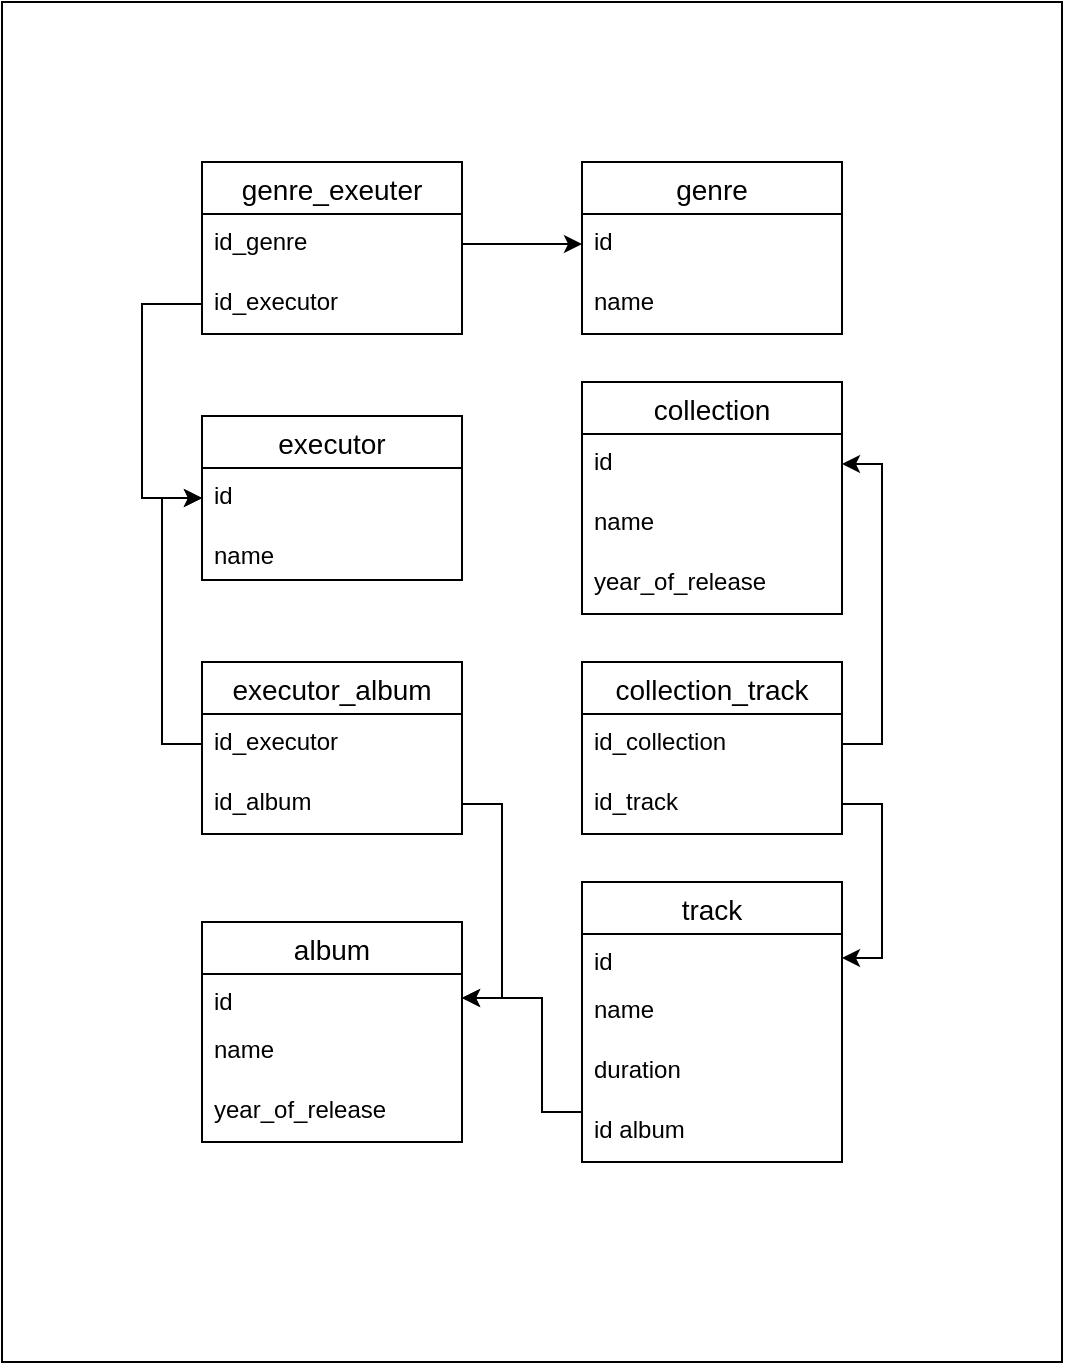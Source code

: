 <mxfile version="15.2.5"><diagram id="CqCyA6SfBOGIFowuu0OI" name="Page-1"><mxGraphModel dx="751" dy="1069" grid="1" gridSize="10" guides="1" tooltips="1" connect="1" arrows="1" fold="1" page="0" pageScale="1" pageWidth="1169" pageHeight="827" math="0" shadow="0"><root><mxCell id="0"/><mxCell id="1" parent="0"/><mxCell id="yRqKUt_to1rLMn57-Dyf-1" value="genre" style="swimlane;fontStyle=0;childLayout=stackLayout;horizontal=1;startSize=26;horizontalStack=0;resizeParent=1;resizeParentMax=0;resizeLast=0;collapsible=1;marginBottom=0;align=center;fontSize=14;" parent="1" vertex="1"><mxGeometry x="650" y="-110" width="130" height="86" as="geometry"/></mxCell><mxCell id="yRqKUt_to1rLMn57-Dyf-2" value="id" style="text;strokeColor=none;fillColor=none;spacingLeft=4;spacingRight=4;overflow=hidden;rotatable=0;points=[[0,0.5],[1,0.5]];portConstraint=eastwest;fontSize=12;" parent="yRqKUt_to1rLMn57-Dyf-1" vertex="1"><mxGeometry y="26" width="130" height="30" as="geometry"/></mxCell><mxCell id="yRqKUt_to1rLMn57-Dyf-3" value="name" style="text;strokeColor=none;fillColor=none;spacingLeft=4;spacingRight=4;overflow=hidden;rotatable=0;points=[[0,0.5],[1,0.5]];portConstraint=eastwest;fontSize=12;" parent="yRqKUt_to1rLMn57-Dyf-1" vertex="1"><mxGeometry y="56" width="130" height="30" as="geometry"/></mxCell><mxCell id="yRqKUt_to1rLMn57-Dyf-5" value="executor" style="swimlane;fontStyle=0;childLayout=stackLayout;horizontal=1;startSize=26;horizontalStack=0;resizeParent=1;resizeParentMax=0;resizeLast=0;collapsible=1;marginBottom=0;align=center;fontSize=14;" parent="1" vertex="1"><mxGeometry x="460" y="17" width="130" height="82" as="geometry"/></mxCell><mxCell id="yRqKUt_to1rLMn57-Dyf-6" value="id" style="text;strokeColor=none;fillColor=none;spacingLeft=4;spacingRight=4;overflow=hidden;rotatable=0;points=[[0,0.5],[1,0.5]];portConstraint=eastwest;fontSize=12;" parent="yRqKUt_to1rLMn57-Dyf-5" vertex="1"><mxGeometry y="26" width="130" height="30" as="geometry"/></mxCell><mxCell id="yRqKUt_to1rLMn57-Dyf-7" value="name" style="text;strokeColor=none;fillColor=none;spacingLeft=4;spacingRight=4;overflow=hidden;rotatable=0;points=[[0,0.5],[1,0.5]];portConstraint=eastwest;fontSize=12;" parent="yRqKUt_to1rLMn57-Dyf-5" vertex="1"><mxGeometry y="56" width="130" height="26" as="geometry"/></mxCell><mxCell id="yRqKUt_to1rLMn57-Dyf-9" value="album" style="swimlane;fontStyle=0;childLayout=stackLayout;horizontal=1;startSize=26;horizontalStack=0;resizeParent=1;resizeParentMax=0;resizeLast=0;collapsible=1;marginBottom=0;align=center;fontSize=14;" parent="1" vertex="1"><mxGeometry x="460" y="270" width="130" height="110" as="geometry"/></mxCell><mxCell id="yRqKUt_to1rLMn57-Dyf-10" value="id" style="text;strokeColor=none;fillColor=none;spacingLeft=4;spacingRight=4;overflow=hidden;rotatable=0;points=[[0,0.5],[1,0.5]];portConstraint=eastwest;fontSize=12;" parent="yRqKUt_to1rLMn57-Dyf-9" vertex="1"><mxGeometry y="26" width="130" height="24" as="geometry"/></mxCell><mxCell id="yRqKUt_to1rLMn57-Dyf-11" value="name" style="text;strokeColor=none;fillColor=none;spacingLeft=4;spacingRight=4;overflow=hidden;rotatable=0;points=[[0,0.5],[1,0.5]];portConstraint=eastwest;fontSize=12;" parent="yRqKUt_to1rLMn57-Dyf-9" vertex="1"><mxGeometry y="50" width="130" height="30" as="geometry"/></mxCell><mxCell id="yRqKUt_to1rLMn57-Dyf-12" value="year_of_release" style="text;strokeColor=none;fillColor=none;spacingLeft=4;spacingRight=4;overflow=hidden;rotatable=0;points=[[0,0.5],[1,0.5]];portConstraint=eastwest;fontSize=12;" parent="yRqKUt_to1rLMn57-Dyf-9" vertex="1"><mxGeometry y="80" width="130" height="30" as="geometry"/></mxCell><mxCell id="yRqKUt_to1rLMn57-Dyf-13" value="track" style="swimlane;fontStyle=0;childLayout=stackLayout;horizontal=1;startSize=26;horizontalStack=0;resizeParent=1;resizeParentMax=0;resizeLast=0;collapsible=1;marginBottom=0;align=center;fontSize=14;" parent="1" vertex="1"><mxGeometry x="650" y="250" width="130" height="140" as="geometry"/></mxCell><mxCell id="yRqKUt_to1rLMn57-Dyf-14" value="id" style="text;strokeColor=none;fillColor=none;spacingLeft=4;spacingRight=4;overflow=hidden;rotatable=0;points=[[0,0.5],[1,0.5]];portConstraint=eastwest;fontSize=12;" parent="yRqKUt_to1rLMn57-Dyf-13" vertex="1"><mxGeometry y="26" width="130" height="24" as="geometry"/></mxCell><mxCell id="yRqKUt_to1rLMn57-Dyf-15" value="name" style="text;strokeColor=none;fillColor=none;spacingLeft=4;spacingRight=4;overflow=hidden;rotatable=0;points=[[0,0.5],[1,0.5]];portConstraint=eastwest;fontSize=12;" parent="yRqKUt_to1rLMn57-Dyf-13" vertex="1"><mxGeometry y="50" width="130" height="30" as="geometry"/></mxCell><mxCell id="yRqKUt_to1rLMn57-Dyf-16" value="duration" style="text;strokeColor=none;fillColor=none;spacingLeft=4;spacingRight=4;overflow=hidden;rotatable=0;points=[[0,0.5],[1,0.5]];portConstraint=eastwest;fontSize=12;" parent="yRqKUt_to1rLMn57-Dyf-13" vertex="1"><mxGeometry y="80" width="130" height="30" as="geometry"/></mxCell><mxCell id="yRqKUt_to1rLMn57-Dyf-18" value="id album" style="text;strokeColor=none;fillColor=none;spacingLeft=4;spacingRight=4;overflow=hidden;rotatable=0;points=[[0,0.5],[1,0.5]];portConstraint=eastwest;fontSize=12;" parent="yRqKUt_to1rLMn57-Dyf-13" vertex="1"><mxGeometry y="110" width="130" height="30" as="geometry"/></mxCell><mxCell id="yRqKUt_to1rLMn57-Dyf-23" value="" style="edgeStyle=orthogonalEdgeStyle;rounded=0;orthogonalLoop=1;jettySize=auto;html=1;" parent="1" source="yRqKUt_to1rLMn57-Dyf-18" target="yRqKUt_to1rLMn57-Dyf-10" edge="1"><mxGeometry relative="1" as="geometry"><Array as="points"><mxPoint x="630" y="365"/><mxPoint x="630" y="308"/></Array></mxGeometry></mxCell><mxCell id="NdMy5WmVDdPLmHNtWfyS-1" value="genre_exeuter" style="swimlane;fontStyle=0;childLayout=stackLayout;horizontal=1;startSize=26;horizontalStack=0;resizeParent=1;resizeParentMax=0;resizeLast=0;collapsible=1;marginBottom=0;align=center;fontSize=14;" vertex="1" parent="1"><mxGeometry x="460" y="-110" width="130" height="86" as="geometry"><mxRectangle x="-30" y="51" width="70" height="26" as="alternateBounds"/></mxGeometry></mxCell><mxCell id="NdMy5WmVDdPLmHNtWfyS-6" value="id_genre" style="text;strokeColor=none;fillColor=none;spacingLeft=4;spacingRight=4;overflow=hidden;rotatable=0;points=[[0,0.5],[1,0.5]];portConstraint=eastwest;fontSize=12;" vertex="1" parent="NdMy5WmVDdPLmHNtWfyS-1"><mxGeometry y="26" width="130" height="30" as="geometry"/></mxCell><mxCell id="NdMy5WmVDdPLmHNtWfyS-3" value="id_executor" style="text;strokeColor=none;fillColor=none;spacingLeft=4;spacingRight=4;overflow=hidden;rotatable=0;points=[[0,0.5],[1,0.5]];portConstraint=eastwest;fontSize=12;" vertex="1" parent="NdMy5WmVDdPLmHNtWfyS-1"><mxGeometry y="56" width="130" height="30" as="geometry"/></mxCell><mxCell id="NdMy5WmVDdPLmHNtWfyS-9" style="edgeStyle=orthogonalEdgeStyle;rounded=0;orthogonalLoop=1;jettySize=auto;html=1;entryX=0;entryY=0.5;entryDx=0;entryDy=0;exitX=0;exitY=0.5;exitDx=0;exitDy=0;" edge="1" parent="1" source="NdMy5WmVDdPLmHNtWfyS-3" target="yRqKUt_to1rLMn57-Dyf-6"><mxGeometry relative="1" as="geometry"><Array as="points"><mxPoint x="430" y="-39"/><mxPoint x="430" y="58"/></Array></mxGeometry></mxCell><mxCell id="NdMy5WmVDdPLmHNtWfyS-10" style="edgeStyle=orthogonalEdgeStyle;rounded=0;orthogonalLoop=1;jettySize=auto;html=1;exitX=1;exitY=0.5;exitDx=0;exitDy=0;entryX=0;entryY=0.5;entryDx=0;entryDy=0;" edge="1" parent="1" source="NdMy5WmVDdPLmHNtWfyS-6" target="yRqKUt_to1rLMn57-Dyf-2"><mxGeometry relative="1" as="geometry"/></mxCell><mxCell id="NdMy5WmVDdPLmHNtWfyS-11" value="collection" style="swimlane;fontStyle=0;childLayout=stackLayout;horizontal=1;startSize=26;horizontalStack=0;resizeParent=1;resizeParentMax=0;resizeLast=0;collapsible=1;marginBottom=0;align=center;fontSize=14;" vertex="1" parent="1"><mxGeometry x="650" width="130" height="116" as="geometry"/></mxCell><mxCell id="NdMy5WmVDdPLmHNtWfyS-13" value="id" style="text;strokeColor=none;fillColor=none;spacingLeft=4;spacingRight=4;overflow=hidden;rotatable=0;points=[[0,0.5],[1,0.5]];portConstraint=eastwest;fontSize=12;" vertex="1" parent="NdMy5WmVDdPLmHNtWfyS-11"><mxGeometry y="26" width="130" height="30" as="geometry"/></mxCell><mxCell id="NdMy5WmVDdPLmHNtWfyS-14" value="name" style="text;strokeColor=none;fillColor=none;spacingLeft=4;spacingRight=4;overflow=hidden;rotatable=0;points=[[0,0.5],[1,0.5]];portConstraint=eastwest;fontSize=12;" vertex="1" parent="NdMy5WmVDdPLmHNtWfyS-11"><mxGeometry y="56" width="130" height="30" as="geometry"/></mxCell><mxCell id="NdMy5WmVDdPLmHNtWfyS-15" value="year_of_release" style="text;strokeColor=none;fillColor=none;spacingLeft=4;spacingRight=4;overflow=hidden;rotatable=0;points=[[0,0.5],[1,0.5]];portConstraint=eastwest;fontSize=12;" vertex="1" parent="NdMy5WmVDdPLmHNtWfyS-11"><mxGeometry y="86" width="130" height="30" as="geometry"/></mxCell><mxCell id="NdMy5WmVDdPLmHNtWfyS-16" value="collection_track" style="swimlane;fontStyle=0;childLayout=stackLayout;horizontal=1;startSize=26;horizontalStack=0;resizeParent=1;resizeParentMax=0;resizeLast=0;collapsible=1;marginBottom=0;align=center;fontSize=14;fillColor=none;gradientColor=none;" vertex="1" parent="1"><mxGeometry x="650" y="140" width="130" height="86" as="geometry"/></mxCell><mxCell id="NdMy5WmVDdPLmHNtWfyS-18" value="id_collection" style="text;strokeColor=none;fillColor=none;spacingLeft=4;spacingRight=4;overflow=hidden;rotatable=0;points=[[0,0.5],[1,0.5]];portConstraint=eastwest;fontSize=12;" vertex="1" parent="NdMy5WmVDdPLmHNtWfyS-16"><mxGeometry y="26" width="130" height="30" as="geometry"/></mxCell><mxCell id="NdMy5WmVDdPLmHNtWfyS-19" value="id_track" style="text;strokeColor=none;fillColor=none;spacingLeft=4;spacingRight=4;overflow=hidden;rotatable=0;points=[[0,0.5],[1,0.5]];portConstraint=eastwest;fontSize=12;" vertex="1" parent="NdMy5WmVDdPLmHNtWfyS-16"><mxGeometry y="56" width="130" height="30" as="geometry"/></mxCell><mxCell id="NdMy5WmVDdPLmHNtWfyS-20" style="edgeStyle=orthogonalEdgeStyle;rounded=0;orthogonalLoop=1;jettySize=auto;html=1;entryX=1;entryY=0.5;entryDx=0;entryDy=0;exitX=1;exitY=0.5;exitDx=0;exitDy=0;" edge="1" parent="1" source="NdMy5WmVDdPLmHNtWfyS-19" target="yRqKUt_to1rLMn57-Dyf-14"><mxGeometry relative="1" as="geometry"/></mxCell><mxCell id="NdMy5WmVDdPLmHNtWfyS-21" style="edgeStyle=orthogonalEdgeStyle;rounded=0;orthogonalLoop=1;jettySize=auto;html=1;entryX=1;entryY=0.5;entryDx=0;entryDy=0;exitX=1;exitY=0.5;exitDx=0;exitDy=0;" edge="1" parent="1" source="NdMy5WmVDdPLmHNtWfyS-18" target="NdMy5WmVDdPLmHNtWfyS-13"><mxGeometry relative="1" as="geometry"/></mxCell><mxCell id="NdMy5WmVDdPLmHNtWfyS-22" value="executor_album" style="swimlane;fontStyle=0;childLayout=stackLayout;horizontal=1;startSize=26;horizontalStack=0;resizeParent=1;resizeParentMax=0;resizeLast=0;collapsible=1;marginBottom=0;align=center;fontSize=14;fillColor=none;gradientColor=none;" vertex="1" parent="1"><mxGeometry x="460" y="140" width="130" height="86" as="geometry"/></mxCell><mxCell id="NdMy5WmVDdPLmHNtWfyS-24" value="id_executor" style="text;strokeColor=none;fillColor=none;spacingLeft=4;spacingRight=4;overflow=hidden;rotatable=0;points=[[0,0.5],[1,0.5]];portConstraint=eastwest;fontSize=12;" vertex="1" parent="NdMy5WmVDdPLmHNtWfyS-22"><mxGeometry y="26" width="130" height="30" as="geometry"/></mxCell><mxCell id="NdMy5WmVDdPLmHNtWfyS-25" value="id_album" style="text;strokeColor=none;fillColor=none;spacingLeft=4;spacingRight=4;overflow=hidden;rotatable=0;points=[[0,0.5],[1,0.5]];portConstraint=eastwest;fontSize=12;" vertex="1" parent="NdMy5WmVDdPLmHNtWfyS-22"><mxGeometry y="56" width="130" height="30" as="geometry"/></mxCell><mxCell id="NdMy5WmVDdPLmHNtWfyS-28" style="edgeStyle=orthogonalEdgeStyle;rounded=0;orthogonalLoop=1;jettySize=auto;html=1;entryX=0;entryY=0.5;entryDx=0;entryDy=0;" edge="1" parent="1" source="NdMy5WmVDdPLmHNtWfyS-24" target="yRqKUt_to1rLMn57-Dyf-6"><mxGeometry relative="1" as="geometry"/></mxCell><mxCell id="NdMy5WmVDdPLmHNtWfyS-30" style="edgeStyle=orthogonalEdgeStyle;rounded=0;orthogonalLoop=1;jettySize=auto;html=1;entryX=1;entryY=0.5;entryDx=0;entryDy=0;exitX=1;exitY=0.5;exitDx=0;exitDy=0;" edge="1" parent="1" source="NdMy5WmVDdPLmHNtWfyS-25" target="yRqKUt_to1rLMn57-Dyf-10"><mxGeometry relative="1" as="geometry"><Array as="points"><mxPoint x="610" y="211"/><mxPoint x="610" y="308"/></Array></mxGeometry></mxCell><mxCell id="T12KTm2b0xmah19XwtKr-1" value="" style="rounded=0;whiteSpace=wrap;html=1;gradientColor=#ffffff;fillColor=none;" parent="1" vertex="1"><mxGeometry x="360" y="-190" width="530" height="680" as="geometry"/></mxCell></root></mxGraphModel></diagram></mxfile>